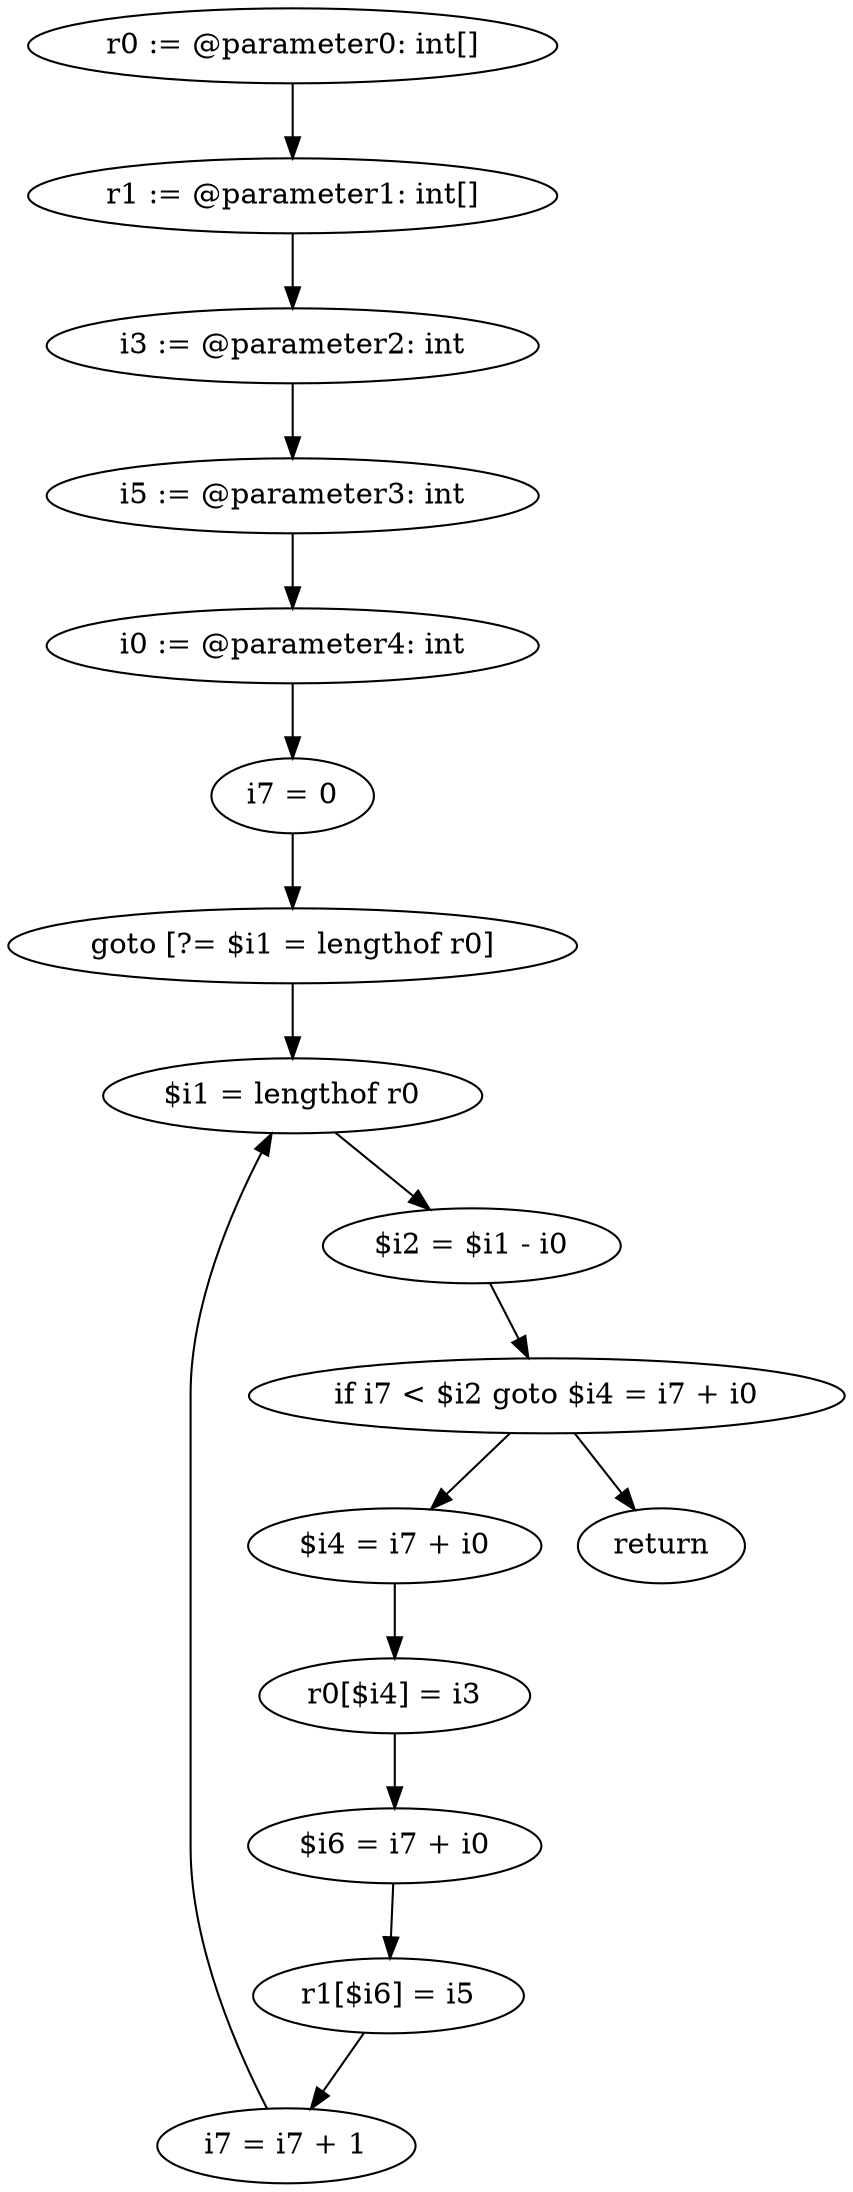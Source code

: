digraph "unitGraph" {
    "r0 := @parameter0: int[]"
    "r1 := @parameter1: int[]"
    "i3 := @parameter2: int"
    "i5 := @parameter3: int"
    "i0 := @parameter4: int"
    "i7 = 0"
    "goto [?= $i1 = lengthof r0]"
    "$i4 = i7 + i0"
    "r0[$i4] = i3"
    "$i6 = i7 + i0"
    "r1[$i6] = i5"
    "i7 = i7 + 1"
    "$i1 = lengthof r0"
    "$i2 = $i1 - i0"
    "if i7 < $i2 goto $i4 = i7 + i0"
    "return"
    "r0 := @parameter0: int[]"->"r1 := @parameter1: int[]";
    "r1 := @parameter1: int[]"->"i3 := @parameter2: int";
    "i3 := @parameter2: int"->"i5 := @parameter3: int";
    "i5 := @parameter3: int"->"i0 := @parameter4: int";
    "i0 := @parameter4: int"->"i7 = 0";
    "i7 = 0"->"goto [?= $i1 = lengthof r0]";
    "goto [?= $i1 = lengthof r0]"->"$i1 = lengthof r0";
    "$i4 = i7 + i0"->"r0[$i4] = i3";
    "r0[$i4] = i3"->"$i6 = i7 + i0";
    "$i6 = i7 + i0"->"r1[$i6] = i5";
    "r1[$i6] = i5"->"i7 = i7 + 1";
    "i7 = i7 + 1"->"$i1 = lengthof r0";
    "$i1 = lengthof r0"->"$i2 = $i1 - i0";
    "$i2 = $i1 - i0"->"if i7 < $i2 goto $i4 = i7 + i0";
    "if i7 < $i2 goto $i4 = i7 + i0"->"return";
    "if i7 < $i2 goto $i4 = i7 + i0"->"$i4 = i7 + i0";
}
